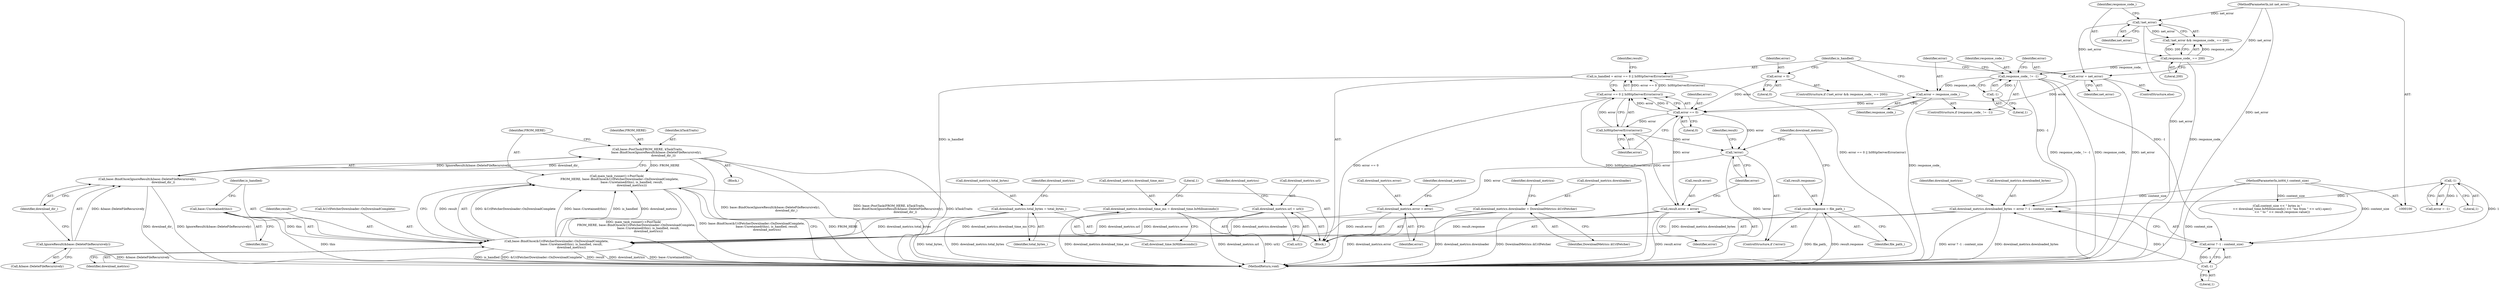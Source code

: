 digraph "0_Chrome_e7b0b560a8f1c3f1c15a2c7486d212543660b8a6_0@API" {
"1000236" [label="(Call,main_task_runner()->PostTask(\n      FROM_HERE, base::BindOnce(&UrlFetcherDownloader::OnDownloadComplete,\n                                base::Unretained(this), is_handled, result,\n                                download_metrics)))"];
"1000228" [label="(Call,base::PostTask(FROM_HERE, kTaskTraits,\n                   base::BindOnce(IgnoreResult(&base::DeleteFileRecursively),\n                                  download_dir_)))"];
"1000231" [label="(Call,base::BindOnce(IgnoreResult(&base::DeleteFileRecursively),\n                                  download_dir_))"];
"1000232" [label="(Call,IgnoreResult(&base::DeleteFileRecursively))"];
"1000238" [label="(Call,base::BindOnce(&UrlFetcherDownloader::OnDownloadComplete,\n                                base::Unretained(this), is_handled, result,\n                                download_metrics))"];
"1000241" [label="(Call,base::Unretained(this))"];
"1000147" [label="(Call,is_handled = error == 0 || IsHttpServerError(error))"];
"1000149" [label="(Call,error == 0 || IsHttpServerError(error))"];
"1000150" [label="(Call,error == 0)"];
"1000139" [label="(Call,error = response_code_)"];
"1000135" [label="(Call,response_code_ != -1)"];
"1000127" [label="(Call,response_code_ == 200)"];
"1000137" [label="(Call,-1)"];
"1000143" [label="(Call,error = net_error)"];
"1000125" [label="(Call,!net_error)"];
"1000101" [label="(MethodParameterIn,int net_error)"];
"1000130" [label="(Call,error = 0)"];
"1000153" [label="(Call,IsHttpServerError(error))"];
"1000156" [label="(Call,result.error = error)"];
"1000164" [label="(Call,result.response = file_path_)"];
"1000185" [label="(Call,download_metrics.downloaded_bytes = error ? -1 : content_size)"];
"1000191" [label="(Call,-1)"];
"1000121" [label="(Call,-1)"];
"1000102" [label="(MethodParameterIn,int64_t content_size)"];
"1000199" [label="(Call,download_metrics.download_time_ms = download_time.InMilliseconds())"];
"1000194" [label="(Call,download_metrics.total_bytes = total_bytes_)"];
"1000180" [label="(Call,download_metrics.error = error)"];
"1000162" [label="(Call,!error)"];
"1000175" [label="(Call,download_metrics.downloader = DownloadMetrics::kUrlFetcher)"];
"1000170" [label="(Call,download_metrics.url = url())"];
"1000246" [label="(MethodReturn,void)"];
"1000244" [label="(Identifier,result)"];
"1000175" [label="(Call,download_metrics.downloader = DownloadMetrics::kUrlFetcher)"];
"1000195" [label="(Call,download_metrics.total_bytes)"];
"1000228" [label="(Call,base::PostTask(FROM_HERE, kTaskTraits,\n                   base::BindOnce(IgnoreResult(&base::DeleteFileRecursively),\n                                  download_dir_)))"];
"1000180" [label="(Call,download_metrics.error = error)"];
"1000142" [label="(ControlStructure,else)"];
"1000140" [label="(Identifier,error)"];
"1000153" [label="(Call,IsHttpServerError(error))"];
"1000103" [label="(Block,)"];
"1000235" [label="(Identifier,download_dir_)"];
"1000123" [label="(ControlStructure,if (!net_error && response_code_ == 200))"];
"1000177" [label="(Identifier,download_metrics)"];
"1000150" [label="(Call,error == 0)"];
"1000192" [label="(Literal,1)"];
"1000239" [label="(Call,&UrlFetcherDownloader::OnDownloadComplete)"];
"1000198" [label="(Identifier,total_bytes_)"];
"1000145" [label="(Identifier,net_error)"];
"1000189" [label="(Call,error ? -1 : content_size)"];
"1000241" [label="(Call,base::Unretained(this))"];
"1000236" [label="(Call,main_task_runner()->PostTask(\n      FROM_HERE, base::BindOnce(&UrlFetcherDownloader::OnDownloadComplete,\n                                base::Unretained(this), is_handled, result,\n                                download_metrics)))"];
"1000166" [label="(Identifier,result)"];
"1000181" [label="(Call,download_metrics.error)"];
"1000121" [label="(Call,-1)"];
"1000182" [label="(Identifier,download_metrics)"];
"1000194" [label="(Call,download_metrics.total_bytes = total_bytes_)"];
"1000101" [label="(MethodParameterIn,int net_error)"];
"1000141" [label="(Identifier,response_code_)"];
"1000162" [label="(Call,!error)"];
"1000156" [label="(Call,result.error = error)"];
"1000242" [label="(Identifier,this)"];
"1000163" [label="(Identifier,error)"];
"1000203" [label="(Call,download_time.InMilliseconds())"];
"1000135" [label="(Call,response_code_ != -1)"];
"1000129" [label="(Literal,200)"];
"1000176" [label="(Call,download_metrics.downloader)"];
"1000233" [label="(Call,&base::DeleteFileRecursively)"];
"1000147" [label="(Call,is_handled = error == 0 || IsHttpServerError(error))"];
"1000232" [label="(Call,IgnoreResult(&base::DeleteFileRecursively))"];
"1000209" [label="(Call,content_size << \" bytes in \"\n          << download_time.InMilliseconds() << \"ms from \" << url().spec()\n          << \" to \" << result.response.value())"];
"1000185" [label="(Call,download_metrics.downloaded_bytes = error ? -1 : content_size)"];
"1000229" [label="(Identifier,FROM_HERE)"];
"1000134" [label="(ControlStructure,if (response_code_ != -1))"];
"1000128" [label="(Identifier,response_code_)"];
"1000152" [label="(Literal,0)"];
"1000238" [label="(Call,base::BindOnce(&UrlFetcherDownloader::OnDownloadComplete,\n                                base::Unretained(this), is_handled, result,\n                                download_metrics))"];
"1000126" [label="(Identifier,net_error)"];
"1000199" [label="(Call,download_metrics.download_time_ms = download_time.InMilliseconds())"];
"1000132" [label="(Literal,0)"];
"1000158" [label="(Identifier,result)"];
"1000137" [label="(Call,-1)"];
"1000191" [label="(Call,-1)"];
"1000171" [label="(Call,download_metrics.url)"];
"1000143" [label="(Call,error = net_error)"];
"1000154" [label="(Identifier,error)"];
"1000138" [label="(Literal,1)"];
"1000237" [label="(Identifier,FROM_HERE)"];
"1000119" [label="(Call,error = -1)"];
"1000170" [label="(Call,download_metrics.url = url())"];
"1000151" [label="(Identifier,error)"];
"1000206" [label="(Literal,1)"];
"1000164" [label="(Call,result.response = file_path_)"];
"1000165" [label="(Call,result.response)"];
"1000149" [label="(Call,error == 0 || IsHttpServerError(error))"];
"1000122" [label="(Literal,1)"];
"1000187" [label="(Identifier,download_metrics)"];
"1000196" [label="(Identifier,download_metrics)"];
"1000102" [label="(MethodParameterIn,int64_t content_size)"];
"1000231" [label="(Call,base::BindOnce(IgnoreResult(&base::DeleteFileRecursively),\n                                  download_dir_))"];
"1000127" [label="(Call,response_code_ == 200)"];
"1000148" [label="(Identifier,is_handled)"];
"1000243" [label="(Identifier,is_handled)"];
"1000124" [label="(Call,!net_error && response_code_ == 200)"];
"1000144" [label="(Identifier,error)"];
"1000157" [label="(Call,result.error)"];
"1000200" [label="(Call,download_metrics.download_time_ms)"];
"1000168" [label="(Identifier,file_path_)"];
"1000227" [label="(Block,)"];
"1000186" [label="(Call,download_metrics.downloaded_bytes)"];
"1000136" [label="(Identifier,response_code_)"];
"1000161" [label="(ControlStructure,if (!error))"];
"1000160" [label="(Identifier,error)"];
"1000174" [label="(Call,url())"];
"1000131" [label="(Identifier,error)"];
"1000230" [label="(Identifier,kTaskTraits)"];
"1000184" [label="(Identifier,error)"];
"1000201" [label="(Identifier,download_metrics)"];
"1000125" [label="(Call,!net_error)"];
"1000139" [label="(Call,error = response_code_)"];
"1000130" [label="(Call,error = 0)"];
"1000245" [label="(Identifier,download_metrics)"];
"1000179" [label="(Identifier,DownloadMetrics::kUrlFetcher)"];
"1000172" [label="(Identifier,download_metrics)"];
"1000236" -> "1000103"  [label="AST: "];
"1000236" -> "1000238"  [label="CFG: "];
"1000237" -> "1000236"  [label="AST: "];
"1000238" -> "1000236"  [label="AST: "];
"1000246" -> "1000236"  [label="CFG: "];
"1000236" -> "1000246"  [label="DDG: FROM_HERE"];
"1000236" -> "1000246"  [label="DDG: main_task_runner()->PostTask(\n      FROM_HERE, base::BindOnce(&UrlFetcherDownloader::OnDownloadComplete,\n                                base::Unretained(this), is_handled, result,\n                                download_metrics))"];
"1000236" -> "1000246"  [label="DDG: base::BindOnce(&UrlFetcherDownloader::OnDownloadComplete,\n                                base::Unretained(this), is_handled, result,\n                                download_metrics)"];
"1000228" -> "1000236"  [label="DDG: FROM_HERE"];
"1000238" -> "1000236"  [label="DDG: result"];
"1000238" -> "1000236"  [label="DDG: base::Unretained(this)"];
"1000238" -> "1000236"  [label="DDG: &UrlFetcherDownloader::OnDownloadComplete"];
"1000238" -> "1000236"  [label="DDG: is_handled"];
"1000238" -> "1000236"  [label="DDG: download_metrics"];
"1000228" -> "1000227"  [label="AST: "];
"1000228" -> "1000231"  [label="CFG: "];
"1000229" -> "1000228"  [label="AST: "];
"1000230" -> "1000228"  [label="AST: "];
"1000231" -> "1000228"  [label="AST: "];
"1000237" -> "1000228"  [label="CFG: "];
"1000228" -> "1000246"  [label="DDG: base::BindOnce(IgnoreResult(&base::DeleteFileRecursively),\n                                  download_dir_)"];
"1000228" -> "1000246"  [label="DDG: base::PostTask(FROM_HERE, kTaskTraits,\n                   base::BindOnce(IgnoreResult(&base::DeleteFileRecursively),\n                                  download_dir_))"];
"1000228" -> "1000246"  [label="DDG: kTaskTraits"];
"1000231" -> "1000228"  [label="DDG: IgnoreResult(&base::DeleteFileRecursively)"];
"1000231" -> "1000228"  [label="DDG: download_dir_"];
"1000231" -> "1000235"  [label="CFG: "];
"1000232" -> "1000231"  [label="AST: "];
"1000235" -> "1000231"  [label="AST: "];
"1000231" -> "1000246"  [label="DDG: download_dir_"];
"1000231" -> "1000246"  [label="DDG: IgnoreResult(&base::DeleteFileRecursively)"];
"1000232" -> "1000231"  [label="DDG: &base::DeleteFileRecursively"];
"1000232" -> "1000233"  [label="CFG: "];
"1000233" -> "1000232"  [label="AST: "];
"1000235" -> "1000232"  [label="CFG: "];
"1000232" -> "1000246"  [label="DDG: &base::DeleteFileRecursively"];
"1000238" -> "1000245"  [label="CFG: "];
"1000239" -> "1000238"  [label="AST: "];
"1000241" -> "1000238"  [label="AST: "];
"1000243" -> "1000238"  [label="AST: "];
"1000244" -> "1000238"  [label="AST: "];
"1000245" -> "1000238"  [label="AST: "];
"1000238" -> "1000246"  [label="DDG: &UrlFetcherDownloader::OnDownloadComplete"];
"1000238" -> "1000246"  [label="DDG: result"];
"1000238" -> "1000246"  [label="DDG: download_metrics"];
"1000238" -> "1000246"  [label="DDG: base::Unretained(this)"];
"1000238" -> "1000246"  [label="DDG: is_handled"];
"1000241" -> "1000238"  [label="DDG: this"];
"1000147" -> "1000238"  [label="DDG: is_handled"];
"1000156" -> "1000238"  [label="DDG: result.error"];
"1000164" -> "1000238"  [label="DDG: result.response"];
"1000185" -> "1000238"  [label="DDG: download_metrics.downloaded_bytes"];
"1000199" -> "1000238"  [label="DDG: download_metrics.download_time_ms"];
"1000194" -> "1000238"  [label="DDG: download_metrics.total_bytes"];
"1000180" -> "1000238"  [label="DDG: download_metrics.error"];
"1000175" -> "1000238"  [label="DDG: download_metrics.downloader"];
"1000170" -> "1000238"  [label="DDG: download_metrics.url"];
"1000241" -> "1000242"  [label="CFG: "];
"1000242" -> "1000241"  [label="AST: "];
"1000243" -> "1000241"  [label="CFG: "];
"1000241" -> "1000246"  [label="DDG: this"];
"1000147" -> "1000103"  [label="AST: "];
"1000147" -> "1000149"  [label="CFG: "];
"1000148" -> "1000147"  [label="AST: "];
"1000149" -> "1000147"  [label="AST: "];
"1000158" -> "1000147"  [label="CFG: "];
"1000147" -> "1000246"  [label="DDG: error == 0 || IsHttpServerError(error)"];
"1000149" -> "1000147"  [label="DDG: error == 0"];
"1000149" -> "1000147"  [label="DDG: IsHttpServerError(error)"];
"1000149" -> "1000150"  [label="CFG: "];
"1000149" -> "1000153"  [label="CFG: "];
"1000150" -> "1000149"  [label="AST: "];
"1000153" -> "1000149"  [label="AST: "];
"1000149" -> "1000246"  [label="DDG: IsHttpServerError(error)"];
"1000149" -> "1000246"  [label="DDG: error == 0"];
"1000150" -> "1000149"  [label="DDG: error"];
"1000150" -> "1000149"  [label="DDG: 0"];
"1000153" -> "1000149"  [label="DDG: error"];
"1000150" -> "1000152"  [label="CFG: "];
"1000151" -> "1000150"  [label="AST: "];
"1000152" -> "1000150"  [label="AST: "];
"1000154" -> "1000150"  [label="CFG: "];
"1000139" -> "1000150"  [label="DDG: error"];
"1000143" -> "1000150"  [label="DDG: error"];
"1000130" -> "1000150"  [label="DDG: error"];
"1000150" -> "1000153"  [label="DDG: error"];
"1000150" -> "1000156"  [label="DDG: error"];
"1000150" -> "1000162"  [label="DDG: error"];
"1000139" -> "1000134"  [label="AST: "];
"1000139" -> "1000141"  [label="CFG: "];
"1000140" -> "1000139"  [label="AST: "];
"1000141" -> "1000139"  [label="AST: "];
"1000148" -> "1000139"  [label="CFG: "];
"1000139" -> "1000246"  [label="DDG: response_code_"];
"1000135" -> "1000139"  [label="DDG: response_code_"];
"1000135" -> "1000134"  [label="AST: "];
"1000135" -> "1000137"  [label="CFG: "];
"1000136" -> "1000135"  [label="AST: "];
"1000137" -> "1000135"  [label="AST: "];
"1000140" -> "1000135"  [label="CFG: "];
"1000144" -> "1000135"  [label="CFG: "];
"1000135" -> "1000246"  [label="DDG: response_code_ != -1"];
"1000135" -> "1000246"  [label="DDG: response_code_"];
"1000127" -> "1000135"  [label="DDG: response_code_"];
"1000137" -> "1000135"  [label="DDG: 1"];
"1000135" -> "1000185"  [label="DDG: -1"];
"1000135" -> "1000189"  [label="DDG: -1"];
"1000127" -> "1000124"  [label="AST: "];
"1000127" -> "1000129"  [label="CFG: "];
"1000128" -> "1000127"  [label="AST: "];
"1000129" -> "1000127"  [label="AST: "];
"1000124" -> "1000127"  [label="CFG: "];
"1000127" -> "1000246"  [label="DDG: response_code_"];
"1000127" -> "1000124"  [label="DDG: response_code_"];
"1000127" -> "1000124"  [label="DDG: 200"];
"1000137" -> "1000138"  [label="CFG: "];
"1000138" -> "1000137"  [label="AST: "];
"1000143" -> "1000142"  [label="AST: "];
"1000143" -> "1000145"  [label="CFG: "];
"1000144" -> "1000143"  [label="AST: "];
"1000145" -> "1000143"  [label="AST: "];
"1000148" -> "1000143"  [label="CFG: "];
"1000143" -> "1000246"  [label="DDG: net_error"];
"1000125" -> "1000143"  [label="DDG: net_error"];
"1000101" -> "1000143"  [label="DDG: net_error"];
"1000125" -> "1000124"  [label="AST: "];
"1000125" -> "1000126"  [label="CFG: "];
"1000126" -> "1000125"  [label="AST: "];
"1000128" -> "1000125"  [label="CFG: "];
"1000124" -> "1000125"  [label="CFG: "];
"1000125" -> "1000246"  [label="DDG: net_error"];
"1000125" -> "1000124"  [label="DDG: net_error"];
"1000101" -> "1000125"  [label="DDG: net_error"];
"1000101" -> "1000100"  [label="AST: "];
"1000101" -> "1000246"  [label="DDG: net_error"];
"1000130" -> "1000123"  [label="AST: "];
"1000130" -> "1000132"  [label="CFG: "];
"1000131" -> "1000130"  [label="AST: "];
"1000132" -> "1000130"  [label="AST: "];
"1000148" -> "1000130"  [label="CFG: "];
"1000153" -> "1000154"  [label="CFG: "];
"1000154" -> "1000153"  [label="AST: "];
"1000153" -> "1000156"  [label="DDG: error"];
"1000153" -> "1000162"  [label="DDG: error"];
"1000156" -> "1000103"  [label="AST: "];
"1000156" -> "1000160"  [label="CFG: "];
"1000157" -> "1000156"  [label="AST: "];
"1000160" -> "1000156"  [label="AST: "];
"1000163" -> "1000156"  [label="CFG: "];
"1000156" -> "1000246"  [label="DDG: result.error"];
"1000164" -> "1000161"  [label="AST: "];
"1000164" -> "1000168"  [label="CFG: "];
"1000165" -> "1000164"  [label="AST: "];
"1000168" -> "1000164"  [label="AST: "];
"1000172" -> "1000164"  [label="CFG: "];
"1000164" -> "1000246"  [label="DDG: file_path_"];
"1000164" -> "1000246"  [label="DDG: result.response"];
"1000185" -> "1000103"  [label="AST: "];
"1000185" -> "1000189"  [label="CFG: "];
"1000186" -> "1000185"  [label="AST: "];
"1000189" -> "1000185"  [label="AST: "];
"1000196" -> "1000185"  [label="CFG: "];
"1000185" -> "1000246"  [label="DDG: download_metrics.downloaded_bytes"];
"1000185" -> "1000246"  [label="DDG: error ? -1 : content_size"];
"1000191" -> "1000185"  [label="DDG: 1"];
"1000121" -> "1000185"  [label="DDG: 1"];
"1000102" -> "1000185"  [label="DDG: content_size"];
"1000191" -> "1000189"  [label="AST: "];
"1000191" -> "1000192"  [label="CFG: "];
"1000192" -> "1000191"  [label="AST: "];
"1000189" -> "1000191"  [label="CFG: "];
"1000191" -> "1000189"  [label="DDG: 1"];
"1000121" -> "1000119"  [label="AST: "];
"1000121" -> "1000122"  [label="CFG: "];
"1000122" -> "1000121"  [label="AST: "];
"1000119" -> "1000121"  [label="CFG: "];
"1000121" -> "1000119"  [label="DDG: 1"];
"1000121" -> "1000189"  [label="DDG: 1"];
"1000102" -> "1000100"  [label="AST: "];
"1000102" -> "1000246"  [label="DDG: content_size"];
"1000102" -> "1000189"  [label="DDG: content_size"];
"1000102" -> "1000209"  [label="DDG: content_size"];
"1000199" -> "1000103"  [label="AST: "];
"1000199" -> "1000203"  [label="CFG: "];
"1000200" -> "1000199"  [label="AST: "];
"1000203" -> "1000199"  [label="AST: "];
"1000206" -> "1000199"  [label="CFG: "];
"1000199" -> "1000246"  [label="DDG: download_metrics.download_time_ms"];
"1000194" -> "1000103"  [label="AST: "];
"1000194" -> "1000198"  [label="CFG: "];
"1000195" -> "1000194"  [label="AST: "];
"1000198" -> "1000194"  [label="AST: "];
"1000201" -> "1000194"  [label="CFG: "];
"1000194" -> "1000246"  [label="DDG: download_metrics.total_bytes"];
"1000194" -> "1000246"  [label="DDG: total_bytes_"];
"1000180" -> "1000103"  [label="AST: "];
"1000180" -> "1000184"  [label="CFG: "];
"1000181" -> "1000180"  [label="AST: "];
"1000184" -> "1000180"  [label="AST: "];
"1000187" -> "1000180"  [label="CFG: "];
"1000180" -> "1000246"  [label="DDG: download_metrics.error"];
"1000162" -> "1000180"  [label="DDG: error"];
"1000162" -> "1000161"  [label="AST: "];
"1000162" -> "1000163"  [label="CFG: "];
"1000163" -> "1000162"  [label="AST: "];
"1000166" -> "1000162"  [label="CFG: "];
"1000172" -> "1000162"  [label="CFG: "];
"1000162" -> "1000246"  [label="DDG: !error"];
"1000175" -> "1000103"  [label="AST: "];
"1000175" -> "1000179"  [label="CFG: "];
"1000176" -> "1000175"  [label="AST: "];
"1000179" -> "1000175"  [label="AST: "];
"1000182" -> "1000175"  [label="CFG: "];
"1000175" -> "1000246"  [label="DDG: DownloadMetrics::kUrlFetcher"];
"1000175" -> "1000246"  [label="DDG: download_metrics.downloader"];
"1000170" -> "1000103"  [label="AST: "];
"1000170" -> "1000174"  [label="CFG: "];
"1000171" -> "1000170"  [label="AST: "];
"1000174" -> "1000170"  [label="AST: "];
"1000177" -> "1000170"  [label="CFG: "];
"1000170" -> "1000246"  [label="DDG: download_metrics.url"];
"1000170" -> "1000246"  [label="DDG: url()"];
}
